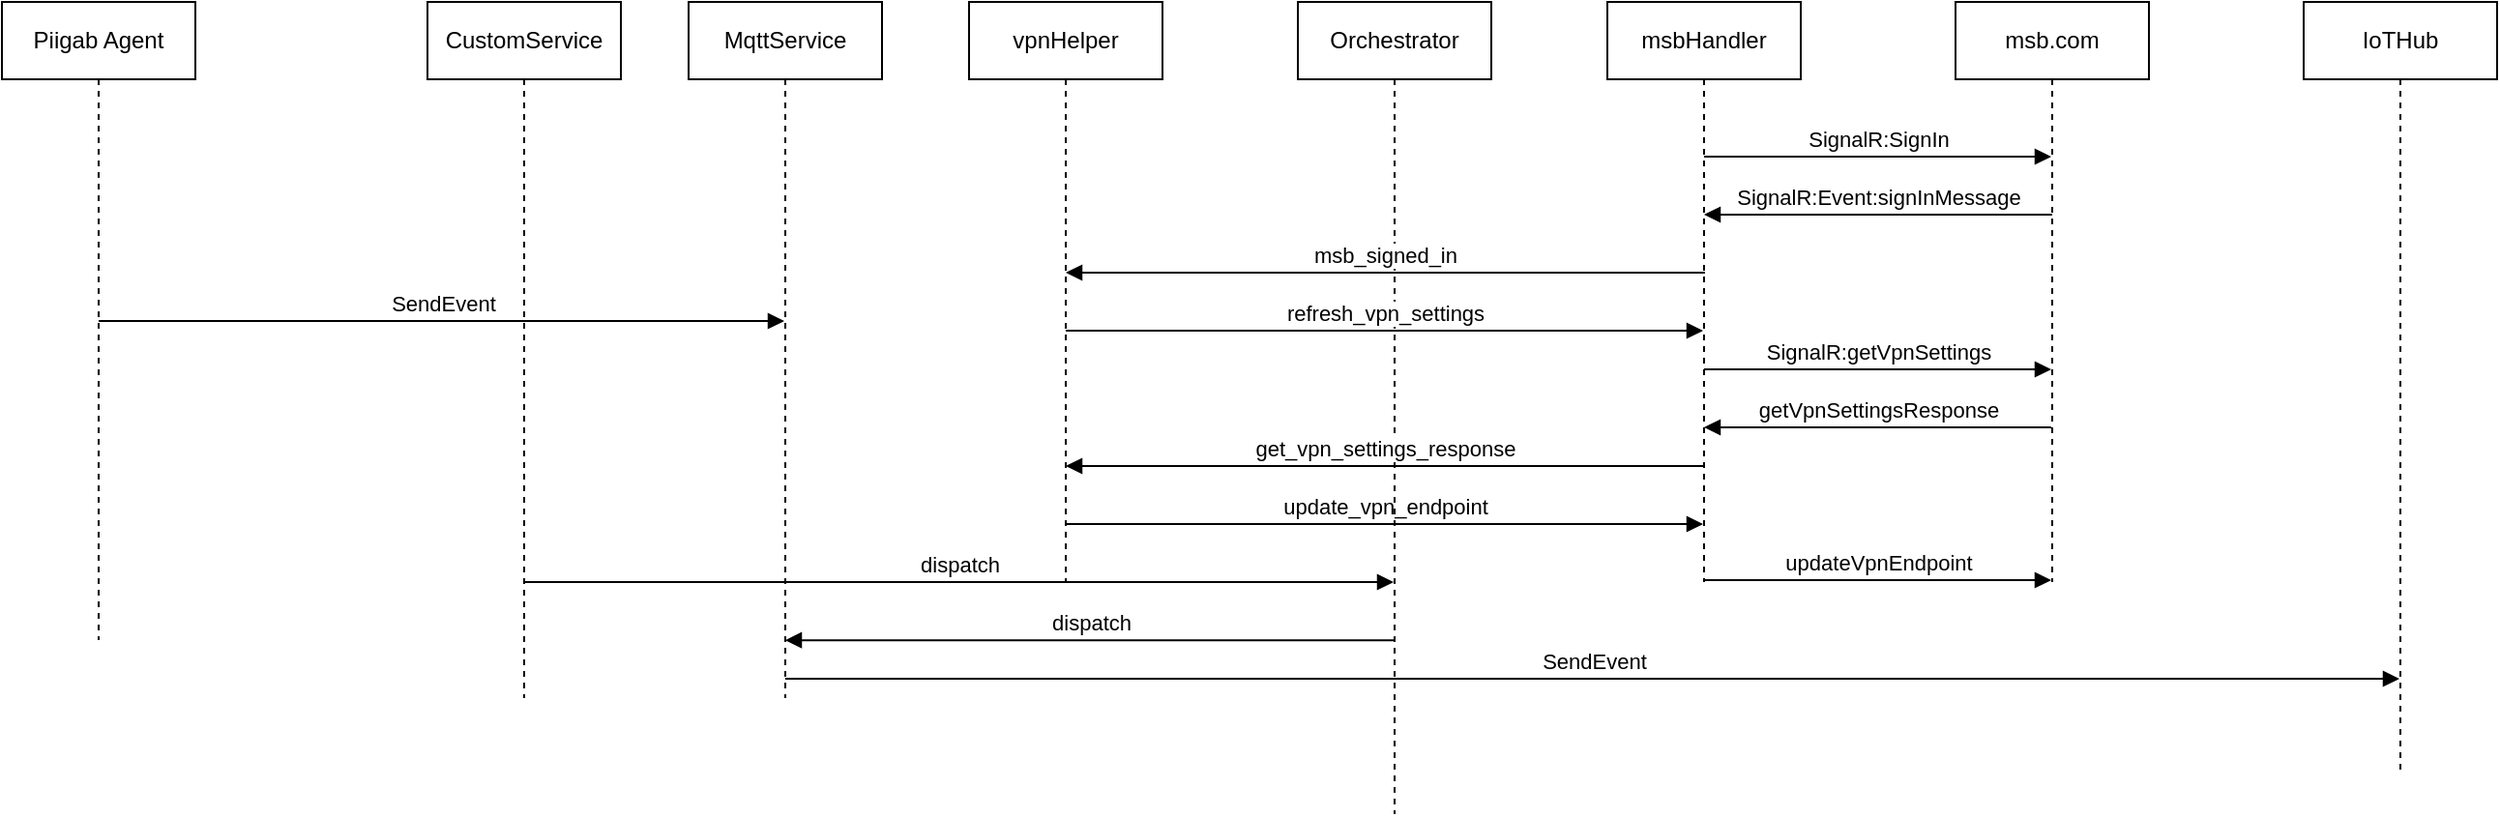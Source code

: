 <mxfile pages="4">
    <diagram id="NwyFhuL-EIjybWBtbaD6" name="Page-1">
        <mxGraphModel dx="983" dy="782" grid="1" gridSize="10" guides="1" tooltips="1" connect="1" arrows="1" fold="1" page="1" pageScale="1" pageWidth="850" pageHeight="1100" math="0" shadow="0">
            <root>
                <mxCell id="0"/>
                <mxCell id="1" parent="0"/>
                <mxCell id="FWIX3E3DMyYJrpk60eax-1" value="vpnHelper" style="shape=umlLifeline;perimeter=lifelinePerimeter;whiteSpace=wrap;html=1;container=1;collapsible=0;recursiveResize=0;outlineConnect=0;" parent="1" vertex="1">
                    <mxGeometry x="520" y="210" width="100" height="300" as="geometry"/>
                </mxCell>
                <mxCell id="FWIX3E3DMyYJrpk60eax-14" value="update_vpn_endpoint" style="html=1;verticalAlign=bottom;endArrow=block;rounded=0;" parent="FWIX3E3DMyYJrpk60eax-1" target="FWIX3E3DMyYJrpk60eax-2" edge="1">
                    <mxGeometry width="80" relative="1" as="geometry">
                        <mxPoint x="50" y="270" as="sourcePoint"/>
                        <mxPoint x="130" y="270" as="targetPoint"/>
                    </mxGeometry>
                </mxCell>
                <mxCell id="FWIX3E3DMyYJrpk60eax-2" value="msbHandler" style="shape=umlLifeline;perimeter=lifelinePerimeter;whiteSpace=wrap;html=1;container=1;collapsible=0;recursiveResize=0;outlineConnect=0;" parent="1" vertex="1">
                    <mxGeometry x="850" y="210" width="100" height="300" as="geometry"/>
                </mxCell>
                <mxCell id="FWIX3E3DMyYJrpk60eax-11" value="SignalR:getVpnSettings" style="html=1;verticalAlign=bottom;endArrow=block;rounded=0;" parent="FWIX3E3DMyYJrpk60eax-2" target="FWIX3E3DMyYJrpk60eax-3" edge="1">
                    <mxGeometry width="80" relative="1" as="geometry">
                        <mxPoint x="50" y="190" as="sourcePoint"/>
                        <mxPoint x="130" y="190" as="targetPoint"/>
                    </mxGeometry>
                </mxCell>
                <mxCell id="FWIX3E3DMyYJrpk60eax-15" value="updateVpnEndpoint" style="html=1;verticalAlign=bottom;endArrow=block;rounded=0;" parent="FWIX3E3DMyYJrpk60eax-2" target="FWIX3E3DMyYJrpk60eax-3" edge="1">
                    <mxGeometry width="80" relative="1" as="geometry">
                        <mxPoint x="50" y="299" as="sourcePoint"/>
                        <mxPoint x="130" y="299" as="targetPoint"/>
                    </mxGeometry>
                </mxCell>
                <mxCell id="FWIX3E3DMyYJrpk60eax-3" value="msb.com" style="shape=umlLifeline;perimeter=lifelinePerimeter;whiteSpace=wrap;html=1;container=1;collapsible=0;recursiveResize=0;outlineConnect=0;" parent="1" vertex="1">
                    <mxGeometry x="1030" y="210" width="100" height="300" as="geometry"/>
                </mxCell>
                <mxCell id="FWIX3E3DMyYJrpk60eax-6" value="SignalR:Event:signInMessage" style="html=1;verticalAlign=bottom;endArrow=block;rounded=0;" parent="FWIX3E3DMyYJrpk60eax-3" target="FWIX3E3DMyYJrpk60eax-2" edge="1">
                    <mxGeometry width="80" relative="1" as="geometry">
                        <mxPoint x="50" y="110" as="sourcePoint"/>
                        <mxPoint x="229.5" y="110" as="targetPoint"/>
                    </mxGeometry>
                </mxCell>
                <mxCell id="FWIX3E3DMyYJrpk60eax-5" value="SignalR:SignIn" style="html=1;verticalAlign=bottom;endArrow=block;rounded=0;" parent="1" target="FWIX3E3DMyYJrpk60eax-3" edge="1">
                    <mxGeometry width="80" relative="1" as="geometry">
                        <mxPoint x="900" y="290" as="sourcePoint"/>
                        <mxPoint x="980" y="290" as="targetPoint"/>
                    </mxGeometry>
                </mxCell>
                <mxCell id="FWIX3E3DMyYJrpk60eax-8" value="Orchestrator" style="shape=umlLifeline;perimeter=lifelinePerimeter;whiteSpace=wrap;html=1;container=1;collapsible=0;recursiveResize=0;outlineConnect=0;" parent="1" vertex="1">
                    <mxGeometry x="690" y="210" width="100" height="420" as="geometry"/>
                </mxCell>
                <mxCell id="FWIX3E3DMyYJrpk60eax-9" value="msb_signed_in" style="html=1;verticalAlign=bottom;endArrow=block;rounded=0;" parent="FWIX3E3DMyYJrpk60eax-8" target="FWIX3E3DMyYJrpk60eax-1" edge="1">
                    <mxGeometry width="80" relative="1" as="geometry">
                        <mxPoint x="210.5" y="140" as="sourcePoint"/>
                        <mxPoint x="30" y="140" as="targetPoint"/>
                    </mxGeometry>
                </mxCell>
                <mxCell id="FWIX3E3DMyYJrpk60eax-10" value="refresh_vpn_settings" style="html=1;verticalAlign=bottom;endArrow=block;rounded=0;" parent="1" source="FWIX3E3DMyYJrpk60eax-1" target="FWIX3E3DMyYJrpk60eax-2" edge="1">
                    <mxGeometry width="80" relative="1" as="geometry">
                        <mxPoint x="580" y="380" as="sourcePoint"/>
                        <mxPoint x="660" y="380" as="targetPoint"/>
                        <Array as="points">
                            <mxPoint x="610" y="380"/>
                        </Array>
                    </mxGeometry>
                </mxCell>
                <mxCell id="FWIX3E3DMyYJrpk60eax-12" value="getVpnSettingsResponse" style="html=1;verticalAlign=bottom;endArrow=block;rounded=0;" parent="1" source="FWIX3E3DMyYJrpk60eax-3" edge="1">
                    <mxGeometry width="80" relative="1" as="geometry">
                        <mxPoint x="1060" y="450" as="sourcePoint"/>
                        <mxPoint x="900" y="430" as="targetPoint"/>
                    </mxGeometry>
                </mxCell>
                <mxCell id="FWIX3E3DMyYJrpk60eax-13" value="get_vpn_settings_response" style="html=1;verticalAlign=bottom;endArrow=block;rounded=0;" parent="1" target="FWIX3E3DMyYJrpk60eax-1" edge="1">
                    <mxGeometry width="80" relative="1" as="geometry">
                        <mxPoint x="900" y="450" as="sourcePoint"/>
                        <mxPoint x="810" y="450" as="targetPoint"/>
                        <Array as="points">
                            <mxPoint x="830" y="450"/>
                        </Array>
                    </mxGeometry>
                </mxCell>
                <mxCell id="FWIX3E3DMyYJrpk60eax-16" value="Piigab Agent" style="shape=umlLifeline;perimeter=lifelinePerimeter;whiteSpace=wrap;html=1;container=1;collapsible=0;recursiveResize=0;outlineConnect=0;" parent="1" vertex="1">
                    <mxGeometry x="20" y="210" width="100" height="330" as="geometry"/>
                </mxCell>
                <mxCell id="FWIX3E3DMyYJrpk60eax-17" value="IoTHub" style="shape=umlLifeline;perimeter=lifelinePerimeter;whiteSpace=wrap;html=1;container=1;collapsible=0;recursiveResize=0;outlineConnect=0;" parent="1" vertex="1">
                    <mxGeometry x="1210" y="210" width="100" height="400" as="geometry"/>
                </mxCell>
                <mxCell id="FWIX3E3DMyYJrpk60eax-18" value="SendEvent" style="html=1;verticalAlign=bottom;endArrow=block;rounded=0;" parent="1" source="FWIX3E3DMyYJrpk60eax-16" target="FWIX3E3DMyYJrpk60eax-19" edge="1">
                    <mxGeometry width="80" relative="1" as="geometry">
                        <mxPoint x="150" y="530" as="sourcePoint"/>
                        <mxPoint x="1260" y="520" as="targetPoint"/>
                    </mxGeometry>
                </mxCell>
                <mxCell id="FWIX3E3DMyYJrpk60eax-19" value="MqttService" style="shape=umlLifeline;perimeter=lifelinePerimeter;whiteSpace=wrap;html=1;container=1;collapsible=0;recursiveResize=0;outlineConnect=0;" parent="1" vertex="1">
                    <mxGeometry x="375" y="210" width="100" height="360" as="geometry"/>
                </mxCell>
                <mxCell id="FWIX3E3DMyYJrpk60eax-20" value="SendEvent" style="html=1;verticalAlign=bottom;endArrow=block;rounded=0;" parent="1" target="FWIX3E3DMyYJrpk60eax-17" edge="1">
                    <mxGeometry width="80" relative="1" as="geometry">
                        <mxPoint x="425" y="560" as="sourcePoint"/>
                        <mxPoint x="699.5" y="560" as="targetPoint"/>
                    </mxGeometry>
                </mxCell>
                <mxCell id="FWIX3E3DMyYJrpk60eax-21" value="CustomService" style="shape=umlLifeline;perimeter=lifelinePerimeter;whiteSpace=wrap;html=1;container=1;collapsible=0;recursiveResize=0;outlineConnect=0;" parent="1" vertex="1">
                    <mxGeometry x="240" y="210" width="100" height="360" as="geometry"/>
                </mxCell>
                <mxCell id="FWIX3E3DMyYJrpk60eax-23" value="dispatch" style="html=1;verticalAlign=bottom;endArrow=block;rounded=0;" parent="FWIX3E3DMyYJrpk60eax-21" target="FWIX3E3DMyYJrpk60eax-8" edge="1">
                    <mxGeometry width="80" relative="1" as="geometry">
                        <mxPoint x="50" y="300" as="sourcePoint"/>
                        <mxPoint x="130" y="300" as="targetPoint"/>
                    </mxGeometry>
                </mxCell>
                <mxCell id="FWIX3E3DMyYJrpk60eax-24" value="dispatch" style="html=1;verticalAlign=bottom;endArrow=block;rounded=0;exitX=0.5;exitY=0.786;exitDx=0;exitDy=0;exitPerimeter=0;" parent="1" source="FWIX3E3DMyYJrpk60eax-8" target="FWIX3E3DMyYJrpk60eax-19" edge="1">
                    <mxGeometry width="80" relative="1" as="geometry">
                        <mxPoint x="730" y="540" as="sourcePoint"/>
                        <mxPoint x="810" y="540" as="targetPoint"/>
                    </mxGeometry>
                </mxCell>
            </root>
        </mxGraphModel>
    </diagram>
    <diagram id="VivcOZe3vaTlTZB-mU2a" name="node signin">
        <mxGraphModel dx="1673" dy="925" grid="1" gridSize="10" guides="1" tooltips="1" connect="1" arrows="1" fold="1" page="1" pageScale="1" pageWidth="850" pageHeight="1100" math="0" shadow="0">
            <root>
                <mxCell id="AMwlpLgTZbbXVXC0n1pP-0"/>
                <mxCell id="AMwlpLgTZbbXVXC0n1pP-1" parent="AMwlpLgTZbbXVXC0n1pP-0"/>
                <mxCell id="ApofElQLTH-Eq5wpbTJL-0" value="MicroServiceBusHost" style="shape=umlLifeline;perimeter=lifelinePerimeter;whiteSpace=wrap;html=1;container=1;collapsible=0;recursiveResize=0;outlineConnect=0;" vertex="1" parent="AMwlpLgTZbbXVXC0n1pP-1">
                    <mxGeometry x="60" y="80" width="140" height="650" as="geometry"/>
                </mxCell>
                <mxCell id="ApofElQLTH-Eq5wpbTJL-7" value="ctor()" style="html=1;verticalAlign=bottom;endArrow=block;rounded=0;" edge="1" parent="ApofElQLTH-Eq5wpbTJL-0" target="ApofElQLTH-Eq5wpbTJL-3">
                    <mxGeometry width="80" relative="1" as="geometry">
                        <mxPoint x="70" y="100" as="sourcePoint"/>
                        <mxPoint x="150" y="100" as="targetPoint"/>
                    </mxGeometry>
                </mxCell>
                <mxCell id="ApofElQLTH-Eq5wpbTJL-8" value="start()" style="html=1;verticalAlign=bottom;endArrow=block;rounded=0;" edge="1" parent="ApofElQLTH-Eq5wpbTJL-0" target="ApofElQLTH-Eq5wpbTJL-4">
                    <mxGeometry width="80" relative="1" as="geometry">
                        <mxPoint x="70" y="130.0" as="sourcePoint"/>
                        <mxPoint x="249.5" y="130.0" as="targetPoint"/>
                    </mxGeometry>
                </mxCell>
                <mxCell id="ApofElQLTH-Eq5wpbTJL-12" value="SignIn" style="html=1;verticalAlign=bottom;endArrow=block;rounded=0;" edge="1" parent="ApofElQLTH-Eq5wpbTJL-0">
                    <mxGeometry width="80" relative="1" as="geometry">
                        <mxPoint x="70" y="190" as="sourcePoint"/>
                        <mxPoint x="249.5" y="190" as="targetPoint"/>
                    </mxGeometry>
                </mxCell>
                <mxCell id="ApofElQLTH-Eq5wpbTJL-13" value="OnSignedIn()" style="html=1;verticalAlign=bottom;endArrow=open;dashed=1;endSize=8;rounded=0;" edge="1" parent="ApofElQLTH-Eq5wpbTJL-0" source="ApofElQLTH-Eq5wpbTJL-3">
                    <mxGeometry relative="1" as="geometry">
                        <mxPoint x="150" y="220" as="sourcePoint"/>
                        <mxPoint x="70" y="220" as="targetPoint"/>
                    </mxGeometry>
                </mxCell>
                <mxCell id="ApofElQLTH-Eq5wpbTJL-15" value="signInMessage()" style="html=1;verticalAlign=bottom;endArrow=open;dashed=1;endSize=8;rounded=0;" edge="1" parent="ApofElQLTH-Eq5wpbTJL-0" source="ApofElQLTH-Eq5wpbTJL-4">
                    <mxGeometry relative="1" as="geometry">
                        <mxPoint x="150" y="280" as="sourcePoint"/>
                        <mxPoint x="70" y="280" as="targetPoint"/>
                    </mxGeometry>
                </mxCell>
                <mxCell id="ApofElQLTH-Eq5wpbTJL-16" value="SignInComplete()" style="html=1;verticalAlign=bottom;endArrow=block;rounded=0;" edge="1" parent="ApofElQLTH-Eq5wpbTJL-0">
                    <mxGeometry width="80" relative="1" as="geometry">
                        <mxPoint x="70" y="320" as="sourcePoint"/>
                        <mxPoint x="249.5" y="320" as="targetPoint"/>
                    </mxGeometry>
                </mxCell>
                <mxCell id="ApofElQLTH-Eq5wpbTJL-3" value="MicroServiceBusNode" style="shape=umlLifeline;perimeter=lifelinePerimeter;whiteSpace=wrap;html=1;container=1;collapsible=0;recursiveResize=0;outlineConnect=0;" vertex="1" parent="AMwlpLgTZbbXVXC0n1pP-1">
                    <mxGeometry x="240" y="80" width="140" height="650" as="geometry"/>
                </mxCell>
                <mxCell id="ApofElQLTH-Eq5wpbTJL-14" value="signInAsync()" style="html=1;verticalAlign=bottom;endArrow=block;rounded=0;" edge="1" parent="ApofElQLTH-Eq5wpbTJL-3" target="ApofElQLTH-Eq5wpbTJL-5">
                    <mxGeometry width="80" relative="1" as="geometry">
                        <mxPoint x="-110" y="250.0" as="sourcePoint"/>
                        <mxPoint x="254.5" y="250.0" as="targetPoint"/>
                    </mxGeometry>
                </mxCell>
                <mxCell id="ApofElQLTH-Eq5wpbTJL-22" value="" style="html=1;points=[];perimeter=orthogonalPerimeter;" vertex="1" parent="ApofElQLTH-Eq5wpbTJL-3">
                    <mxGeometry x="66" y="380" width="10" height="40" as="geometry"/>
                </mxCell>
                <mxCell id="ApofElQLTH-Eq5wpbTJL-23" value="saveSettings()" style="edgeStyle=orthogonalEdgeStyle;html=1;align=left;spacingLeft=2;endArrow=block;rounded=0;entryX=1;entryY=0;" edge="1" target="ApofElQLTH-Eq5wpbTJL-22" parent="ApofElQLTH-Eq5wpbTJL-3">
                    <mxGeometry relative="1" as="geometry">
                        <mxPoint x="71" y="360" as="sourcePoint"/>
                        <Array as="points">
                            <mxPoint x="101" y="360"/>
                        </Array>
                    </mxGeometry>
                </mxCell>
                <mxCell id="ApofElQLTH-Eq5wpbTJL-24" value="" style="html=1;points=[];perimeter=orthogonalPerimeter;" vertex="1" parent="ApofElQLTH-Eq5wpbTJL-3">
                    <mxGeometry x="66" y="450" width="10" height="100" as="geometry"/>
                </mxCell>
                <mxCell id="ApofElQLTH-Eq5wpbTJL-25" value="loadItineraries()" style="edgeStyle=orthogonalEdgeStyle;html=1;align=left;spacingLeft=2;endArrow=block;rounded=0;entryX=1;entryY=0;" edge="1" parent="ApofElQLTH-Eq5wpbTJL-3" target="ApofElQLTH-Eq5wpbTJL-24">
                    <mxGeometry relative="1" as="geometry">
                        <mxPoint x="71" y="430" as="sourcePoint"/>
                        <Array as="points">
                            <mxPoint x="101" y="430"/>
                        </Array>
                    </mxGeometry>
                </mxCell>
                <mxCell id="ApofElQLTH-Eq5wpbTJL-26" value="" style="html=1;points=[];perimeter=orthogonalPerimeter;" vertex="1" parent="ApofElQLTH-Eq5wpbTJL-3">
                    <mxGeometry x="76" y="490" width="10" height="40" as="geometry"/>
                </mxCell>
                <mxCell id="ApofElQLTH-Eq5wpbTJL-27" value="startService()" style="edgeStyle=orthogonalEdgeStyle;html=1;align=left;spacingLeft=2;endArrow=block;rounded=0;entryX=1;entryY=0;" edge="1" parent="ApofElQLTH-Eq5wpbTJL-3" target="ApofElQLTH-Eq5wpbTJL-26">
                    <mxGeometry relative="1" as="geometry">
                        <mxPoint x="81" y="470" as="sourcePoint"/>
                        <Array as="points">
                            <mxPoint x="111" y="470"/>
                        </Array>
                    </mxGeometry>
                </mxCell>
                <mxCell id="ApofElQLTH-Eq5wpbTJL-4" value="SignalRClient" style="shape=umlLifeline;perimeter=lifelinePerimeter;whiteSpace=wrap;html=1;container=1;collapsible=0;recursiveResize=0;outlineConnect=0;" vertex="1" parent="AMwlpLgTZbbXVXC0n1pP-1">
                    <mxGeometry x="425" y="80" width="140" height="650" as="geometry"/>
                </mxCell>
                <mxCell id="ApofElQLTH-Eq5wpbTJL-19" value="ctor()" style="html=1;verticalAlign=bottom;endArrow=block;rounded=0;" edge="1" parent="ApofElQLTH-Eq5wpbTJL-4" target="ApofElQLTH-Eq5wpbTJL-18">
                    <mxGeometry width="80" relative="1" as="geometry">
                        <mxPoint x="-115" y="340" as="sourcePoint"/>
                        <mxPoint x="64.5" y="340" as="targetPoint"/>
                    </mxGeometry>
                </mxCell>
                <mxCell id="ApofElQLTH-Eq5wpbTJL-5" value="mSB.com" style="shape=umlLifeline;perimeter=lifelinePerimeter;whiteSpace=wrap;html=1;container=1;collapsible=0;recursiveResize=0;outlineConnect=0;" vertex="1" parent="AMwlpLgTZbbXVXC0n1pP-1">
                    <mxGeometry x="910" y="80" width="140" height="650" as="geometry"/>
                </mxCell>
                <mxCell id="ApofElQLTH-Eq5wpbTJL-6" value="Start()" style="html=1;verticalAlign=bottom;endArrow=block;rounded=0;" edge="1" parent="AMwlpLgTZbbXVXC0n1pP-1">
                    <mxGeometry width="80" relative="1" as="geometry">
                        <mxPoint x="50" y="160" as="sourcePoint"/>
                        <mxPoint x="130" y="160" as="targetPoint"/>
                    </mxGeometry>
                </mxCell>
                <mxCell id="ApofElQLTH-Eq5wpbTJL-10" value="connected" style="html=1;verticalAlign=bottom;endArrow=open;dashed=1;endSize=8;rounded=0;" edge="1" parent="AMwlpLgTZbbXVXC0n1pP-1" source="ApofElQLTH-Eq5wpbTJL-4" target="ApofElQLTH-Eq5wpbTJL-0">
                    <mxGeometry relative="1" as="geometry">
                        <mxPoint x="440" y="240" as="sourcePoint"/>
                        <mxPoint x="420" y="240" as="targetPoint"/>
                        <Array as="points">
                            <mxPoint x="420" y="240"/>
                        </Array>
                    </mxGeometry>
                </mxCell>
                <mxCell id="ApofElQLTH-Eq5wpbTJL-18" value="COM" style="shape=umlLifeline;perimeter=lifelinePerimeter;whiteSpace=wrap;html=1;container=1;collapsible=0;recursiveResize=0;outlineConnect=0;" vertex="1" parent="AMwlpLgTZbbXVXC0n1pP-1">
                    <mxGeometry x="590" y="80" width="140" height="650" as="geometry"/>
                </mxCell>
                <mxCell id="ApofElQLTH-Eq5wpbTJL-20" value="Orchestrator" style="shape=umlLifeline;perimeter=lifelinePerimeter;whiteSpace=wrap;html=1;container=1;collapsible=0;recursiveResize=0;outlineConnect=0;" vertex="1" parent="AMwlpLgTZbbXVXC0n1pP-1">
                    <mxGeometry x="750" y="80" width="140" height="650" as="geometry"/>
                </mxCell>
            </root>
        </mxGraphModel>
    </diagram>
    <diagram id="wb56cFRFIm22-eia30SS" name="portal=&gt;node">
        <mxGraphModel dx="1673" dy="925" grid="1" gridSize="10" guides="1" tooltips="1" connect="1" arrows="1" fold="1" page="1" pageScale="1" pageWidth="850" pageHeight="1100" math="0" shadow="0">
            <root>
                <mxCell id="0"/>
                <mxCell id="1" parent="0"/>
                <mxCell id="0N4dTO-8j-jlRJo9Wdkp-1" value="MicroServiceBusHost" style="shape=umlLifeline;perimeter=lifelinePerimeter;whiteSpace=wrap;html=1;container=1;collapsible=0;recursiveResize=0;outlineConnect=0;" vertex="1" parent="1">
                    <mxGeometry x="60" y="80" width="140" height="650" as="geometry"/>
                </mxCell>
                <mxCell id="0N4dTO-8j-jlRJo9Wdkp-26" value="restart()" style="html=1;verticalAlign=bottom;endArrow=block;rounded=0;" edge="1" parent="0N4dTO-8j-jlRJo9Wdkp-1" target="0N4dTO-8j-jlRJo9Wdkp-22">
                    <mxGeometry width="80" relative="1" as="geometry">
                        <mxPoint x="70" y="160" as="sourcePoint"/>
                        <mxPoint x="150" y="160" as="targetPoint"/>
                    </mxGeometry>
                </mxCell>
                <mxCell id="0N4dTO-8j-jlRJo9Wdkp-27" value="notify()" style="html=1;verticalAlign=bottom;endArrow=block;rounded=0;" edge="1" parent="0N4dTO-8j-jlRJo9Wdkp-1" target="0N4dTO-8j-jlRJo9Wdkp-18">
                    <mxGeometry width="80" relative="1" as="geometry">
                        <mxPoint x="70" y="200" as="sourcePoint"/>
                        <mxPoint x="800" y="200" as="targetPoint"/>
                    </mxGeometry>
                </mxCell>
                <mxCell id="0N4dTO-8j-jlRJo9Wdkp-8" value="MicroServiceBusNode" style="shape=umlLifeline;perimeter=lifelinePerimeter;whiteSpace=wrap;html=1;container=1;collapsible=0;recursiveResize=0;outlineConnect=0;" vertex="1" parent="1">
                    <mxGeometry x="240" y="80" width="140" height="650" as="geometry"/>
                </mxCell>
                <mxCell id="0N4dTO-8j-jlRJo9Wdkp-25" value="OnRestart()" style="html=1;verticalAlign=bottom;endArrow=block;rounded=0;" edge="1" parent="0N4dTO-8j-jlRJo9Wdkp-8">
                    <mxGeometry width="80" relative="1" as="geometry">
                        <mxPoint x="255.33" y="110" as="sourcePoint"/>
                        <mxPoint x="-110" y="110" as="targetPoint"/>
                    </mxGeometry>
                </mxCell>
                <mxCell id="0N4dTO-8j-jlRJo9Wdkp-16" value="SignalRClient" style="shape=umlLifeline;perimeter=lifelinePerimeter;whiteSpace=wrap;html=1;container=1;collapsible=0;recursiveResize=0;outlineConnect=0;" vertex="1" parent="1">
                    <mxGeometry x="425" y="80" width="140" height="650" as="geometry"/>
                </mxCell>
                <mxCell id="0N4dTO-8j-jlRJo9Wdkp-18" value="mSB.com" style="shape=umlLifeline;perimeter=lifelinePerimeter;whiteSpace=wrap;html=1;container=1;collapsible=0;recursiveResize=0;outlineConnect=0;" vertex="1" parent="1">
                    <mxGeometry x="910" y="80" width="140" height="650" as="geometry"/>
                </mxCell>
                <mxCell id="0N4dTO-8j-jlRJo9Wdkp-21" value="COM" style="shape=umlLifeline;perimeter=lifelinePerimeter;whiteSpace=wrap;html=1;container=1;collapsible=0;recursiveResize=0;outlineConnect=0;" vertex="1" parent="1">
                    <mxGeometry x="590" y="80" width="140" height="650" as="geometry"/>
                </mxCell>
                <mxCell id="0N4dTO-8j-jlRJo9Wdkp-24" value="restart()" style="html=1;verticalAlign=bottom;endArrow=block;rounded=0;" edge="1" parent="0N4dTO-8j-jlRJo9Wdkp-21" target="0N4dTO-8j-jlRJo9Wdkp-16">
                    <mxGeometry width="80" relative="1" as="geometry">
                        <mxPoint x="390" y="80" as="sourcePoint"/>
                        <mxPoint x="50" y="80" as="targetPoint"/>
                    </mxGeometry>
                </mxCell>
                <mxCell id="0N4dTO-8j-jlRJo9Wdkp-22" value="utils" style="shape=umlLifeline;perimeter=lifelinePerimeter;whiteSpace=wrap;html=1;container=1;collapsible=0;recursiveResize=0;outlineConnect=0;" vertex="1" parent="1">
                    <mxGeometry x="750" y="80" width="140" height="650" as="geometry"/>
                </mxCell>
            </root>
        </mxGraphModel>
    </diagram>
    <diagram id="WqGMYTAfyAxctC5QMAR2" name="service=&gt;service">
        <mxGraphModel dx="1374" dy="782" grid="1" gridSize="10" guides="1" tooltips="1" connect="1" arrows="1" fold="1" page="1" pageScale="1" pageWidth="850" pageHeight="1100" math="0" shadow="0">
            <root>
                <mxCell id="0"/>
                <mxCell id="1" parent="0"/>
                <mxCell id="P9urlaSmEQDAS8pSWEM7-1" value="MicroServiceBusHost" style="shape=umlLifeline;perimeter=lifelinePerimeter;whiteSpace=wrap;html=1;container=1;collapsible=0;recursiveResize=0;outlineConnect=0;" parent="1" vertex="1">
                    <mxGeometry x="60" y="80" width="140" height="650" as="geometry"/>
                </mxCell>
                <mxCell id="P9urlaSmEQDAS8pSWEM7-7" value="SignInComplete()" style="html=1;verticalAlign=bottom;endArrow=block;rounded=0;" parent="P9urlaSmEQDAS8pSWEM7-1" edge="1">
                    <mxGeometry width="80" relative="1" as="geometry">
                        <mxPoint x="70" y="103" as="sourcePoint"/>
                        <mxPoint x="249.5" y="103" as="targetPoint"/>
                    </mxGeometry>
                </mxCell>
                <mxCell id="P9urlaSmEQDAS8pSWEM7-8" value="MicroServiceBusNode" style="shape=umlLifeline;perimeter=lifelinePerimeter;whiteSpace=wrap;html=1;container=1;collapsible=0;recursiveResize=0;outlineConnect=0;" parent="1" vertex="1">
                    <mxGeometry x="240" y="80" width="140" height="650" as="geometry"/>
                </mxCell>
                <mxCell id="P9urlaSmEQDAS8pSWEM7-10" value="" style="html=1;points=[];perimeter=orthogonalPerimeter;" parent="P9urlaSmEQDAS8pSWEM7-8" vertex="1">
                    <mxGeometry x="66" y="163" width="10" height="40" as="geometry"/>
                </mxCell>
                <mxCell id="P9urlaSmEQDAS8pSWEM7-11" value="saveSettings()" style="edgeStyle=orthogonalEdgeStyle;html=1;align=left;spacingLeft=2;endArrow=block;rounded=0;entryX=1;entryY=0;" parent="P9urlaSmEQDAS8pSWEM7-8" target="P9urlaSmEQDAS8pSWEM7-10" edge="1">
                    <mxGeometry relative="1" as="geometry">
                        <mxPoint x="71" y="143" as="sourcePoint"/>
                        <Array as="points">
                            <mxPoint x="101" y="143"/>
                        </Array>
                    </mxGeometry>
                </mxCell>
                <mxCell id="P9urlaSmEQDAS8pSWEM7-12" value="" style="html=1;points=[];perimeter=orthogonalPerimeter;" parent="P9urlaSmEQDAS8pSWEM7-8" vertex="1">
                    <mxGeometry x="66" y="233" width="10" height="100" as="geometry"/>
                </mxCell>
                <mxCell id="P9urlaSmEQDAS8pSWEM7-13" value="loadItineraries()" style="edgeStyle=orthogonalEdgeStyle;html=1;align=left;spacingLeft=2;endArrow=block;rounded=0;entryX=1;entryY=0;" parent="P9urlaSmEQDAS8pSWEM7-8" target="P9urlaSmEQDAS8pSWEM7-12" edge="1">
                    <mxGeometry relative="1" as="geometry">
                        <mxPoint x="71" y="213" as="sourcePoint"/>
                        <Array as="points">
                            <mxPoint x="101" y="213"/>
                        </Array>
                    </mxGeometry>
                </mxCell>
                <mxCell id="P9urlaSmEQDAS8pSWEM7-14" value="" style="html=1;points=[];perimeter=orthogonalPerimeter;" parent="P9urlaSmEQDAS8pSWEM7-8" vertex="1">
                    <mxGeometry x="76" y="273" width="10" height="57" as="geometry"/>
                </mxCell>
                <mxCell id="P9urlaSmEQDAS8pSWEM7-15" value="startService()" style="edgeStyle=orthogonalEdgeStyle;html=1;align=left;spacingLeft=2;endArrow=block;rounded=0;entryX=1;entryY=0;" parent="P9urlaSmEQDAS8pSWEM7-8" target="P9urlaSmEQDAS8pSWEM7-14" edge="1">
                    <mxGeometry relative="1" as="geometry">
                        <mxPoint x="81" y="253" as="sourcePoint"/>
                        <Array as="points">
                            <mxPoint x="111" y="253"/>
                        </Array>
                    </mxGeometry>
                </mxCell>
                <mxCell id="P9urlaSmEQDAS8pSWEM7-24" value="Start()" style="html=1;verticalAlign=bottom;endArrow=block;rounded=0;" parent="P9urlaSmEQDAS8pSWEM7-8" target="P9urlaSmEQDAS8pSWEM7-18" edge="1">
                    <mxGeometry width="80" relative="1" as="geometry">
                        <mxPoint x="86" y="292.5" as="sourcePoint"/>
                        <mxPoint x="166" y="292.5" as="targetPoint"/>
                    </mxGeometry>
                </mxCell>
                <mxCell id="P9urlaSmEQDAS8pSWEM7-27" value="getSucessor" style="html=1;verticalAlign=bottom;endArrow=block;rounded=0;" parent="P9urlaSmEQDAS8pSWEM7-8" edge="1">
                    <mxGeometry width="80" relative="1" as="geometry">
                        <mxPoint x="69" y="400" as="sourcePoint"/>
                        <mxPoint x="582.5" y="400" as="targetPoint"/>
                    </mxGeometry>
                </mxCell>
                <mxCell id="r47Yd9gr424p2YYEyrMb-1" value="Process()" style="html=1;verticalAlign=bottom;endArrow=block;rounded=0;" edge="1" parent="P9urlaSmEQDAS8pSWEM7-8" target="P9urlaSmEQDAS8pSWEM7-23">
                    <mxGeometry width="80" relative="1" as="geometry">
                        <mxPoint x="66" y="440" as="sourcePoint"/>
                        <mxPoint x="579.5" y="440" as="targetPoint"/>
                    </mxGeometry>
                </mxCell>
                <mxCell id="P9urlaSmEQDAS8pSWEM7-16" value="SignalRClient" style="shape=umlLifeline;perimeter=lifelinePerimeter;whiteSpace=wrap;html=1;container=1;collapsible=0;recursiveResize=0;outlineConnect=0;" parent="1" vertex="1">
                    <mxGeometry x="425" y="80" width="140" height="650" as="geometry"/>
                </mxCell>
                <mxCell id="P9urlaSmEQDAS8pSWEM7-17" value="ctor()" style="html=1;verticalAlign=bottom;endArrow=block;rounded=0;" parent="P9urlaSmEQDAS8pSWEM7-16" edge="1">
                    <mxGeometry width="80" relative="1" as="geometry">
                        <mxPoint x="-115" y="123" as="sourcePoint"/>
                        <mxPoint x="234.5" y="123" as="targetPoint"/>
                    </mxGeometry>
                </mxCell>
                <mxCell id="P9urlaSmEQDAS8pSWEM7-25" value="Start()" style="html=1;verticalAlign=bottom;endArrow=block;rounded=0;" parent="P9urlaSmEQDAS8pSWEM7-16" target="P9urlaSmEQDAS8pSWEM7-23" edge="1">
                    <mxGeometry width="80" relative="1" as="geometry">
                        <mxPoint x="-99" y="310" as="sourcePoint"/>
                        <mxPoint x="554.5" y="310" as="targetPoint"/>
                    </mxGeometry>
                </mxCell>
                <mxCell id="P9urlaSmEQDAS8pSWEM7-18" value="service1" style="shape=umlLifeline;perimeter=lifelinePerimeter;whiteSpace=wrap;html=1;container=1;collapsible=0;recursiveResize=0;outlineConnect=0;" parent="1" vertex="1">
                    <mxGeometry x="910" y="80" width="140" height="650" as="geometry"/>
                </mxCell>
                <mxCell id="P9urlaSmEQDAS8pSWEM7-21" value="COM" style="shape=umlLifeline;perimeter=lifelinePerimeter;whiteSpace=wrap;html=1;container=1;collapsible=0;recursiveResize=0;outlineConnect=0;" parent="1" vertex="1">
                    <mxGeometry x="590" y="80" width="140" height="650" as="geometry"/>
                </mxCell>
                <mxCell id="P9urlaSmEQDAS8pSWEM7-22" value="Orchestrator" style="shape=umlLifeline;perimeter=lifelinePerimeter;whiteSpace=wrap;html=1;container=1;collapsible=0;recursiveResize=0;outlineConnect=0;" parent="1" vertex="1">
                    <mxGeometry x="750" y="80" width="140" height="650" as="geometry"/>
                </mxCell>
                <mxCell id="P9urlaSmEQDAS8pSWEM7-23" value="service2" style="shape=umlLifeline;perimeter=lifelinePerimeter;whiteSpace=wrap;html=1;container=1;collapsible=0;recursiveResize=0;outlineConnect=0;" parent="1" vertex="1">
                    <mxGeometry x="1070" y="80" width="140" height="650" as="geometry"/>
                </mxCell>
                <mxCell id="P9urlaSmEQDAS8pSWEM7-26" value="submitMessage()" style="html=1;verticalAlign=bottom;endArrow=block;rounded=0;" parent="1" edge="1">
                    <mxGeometry width="80" relative="1" as="geometry">
                        <mxPoint x="979.5" y="438" as="sourcePoint"/>
                        <mxPoint x="309.5" y="438" as="targetPoint"/>
                    </mxGeometry>
                </mxCell>
            </root>
        </mxGraphModel>
    </diagram>
</mxfile>